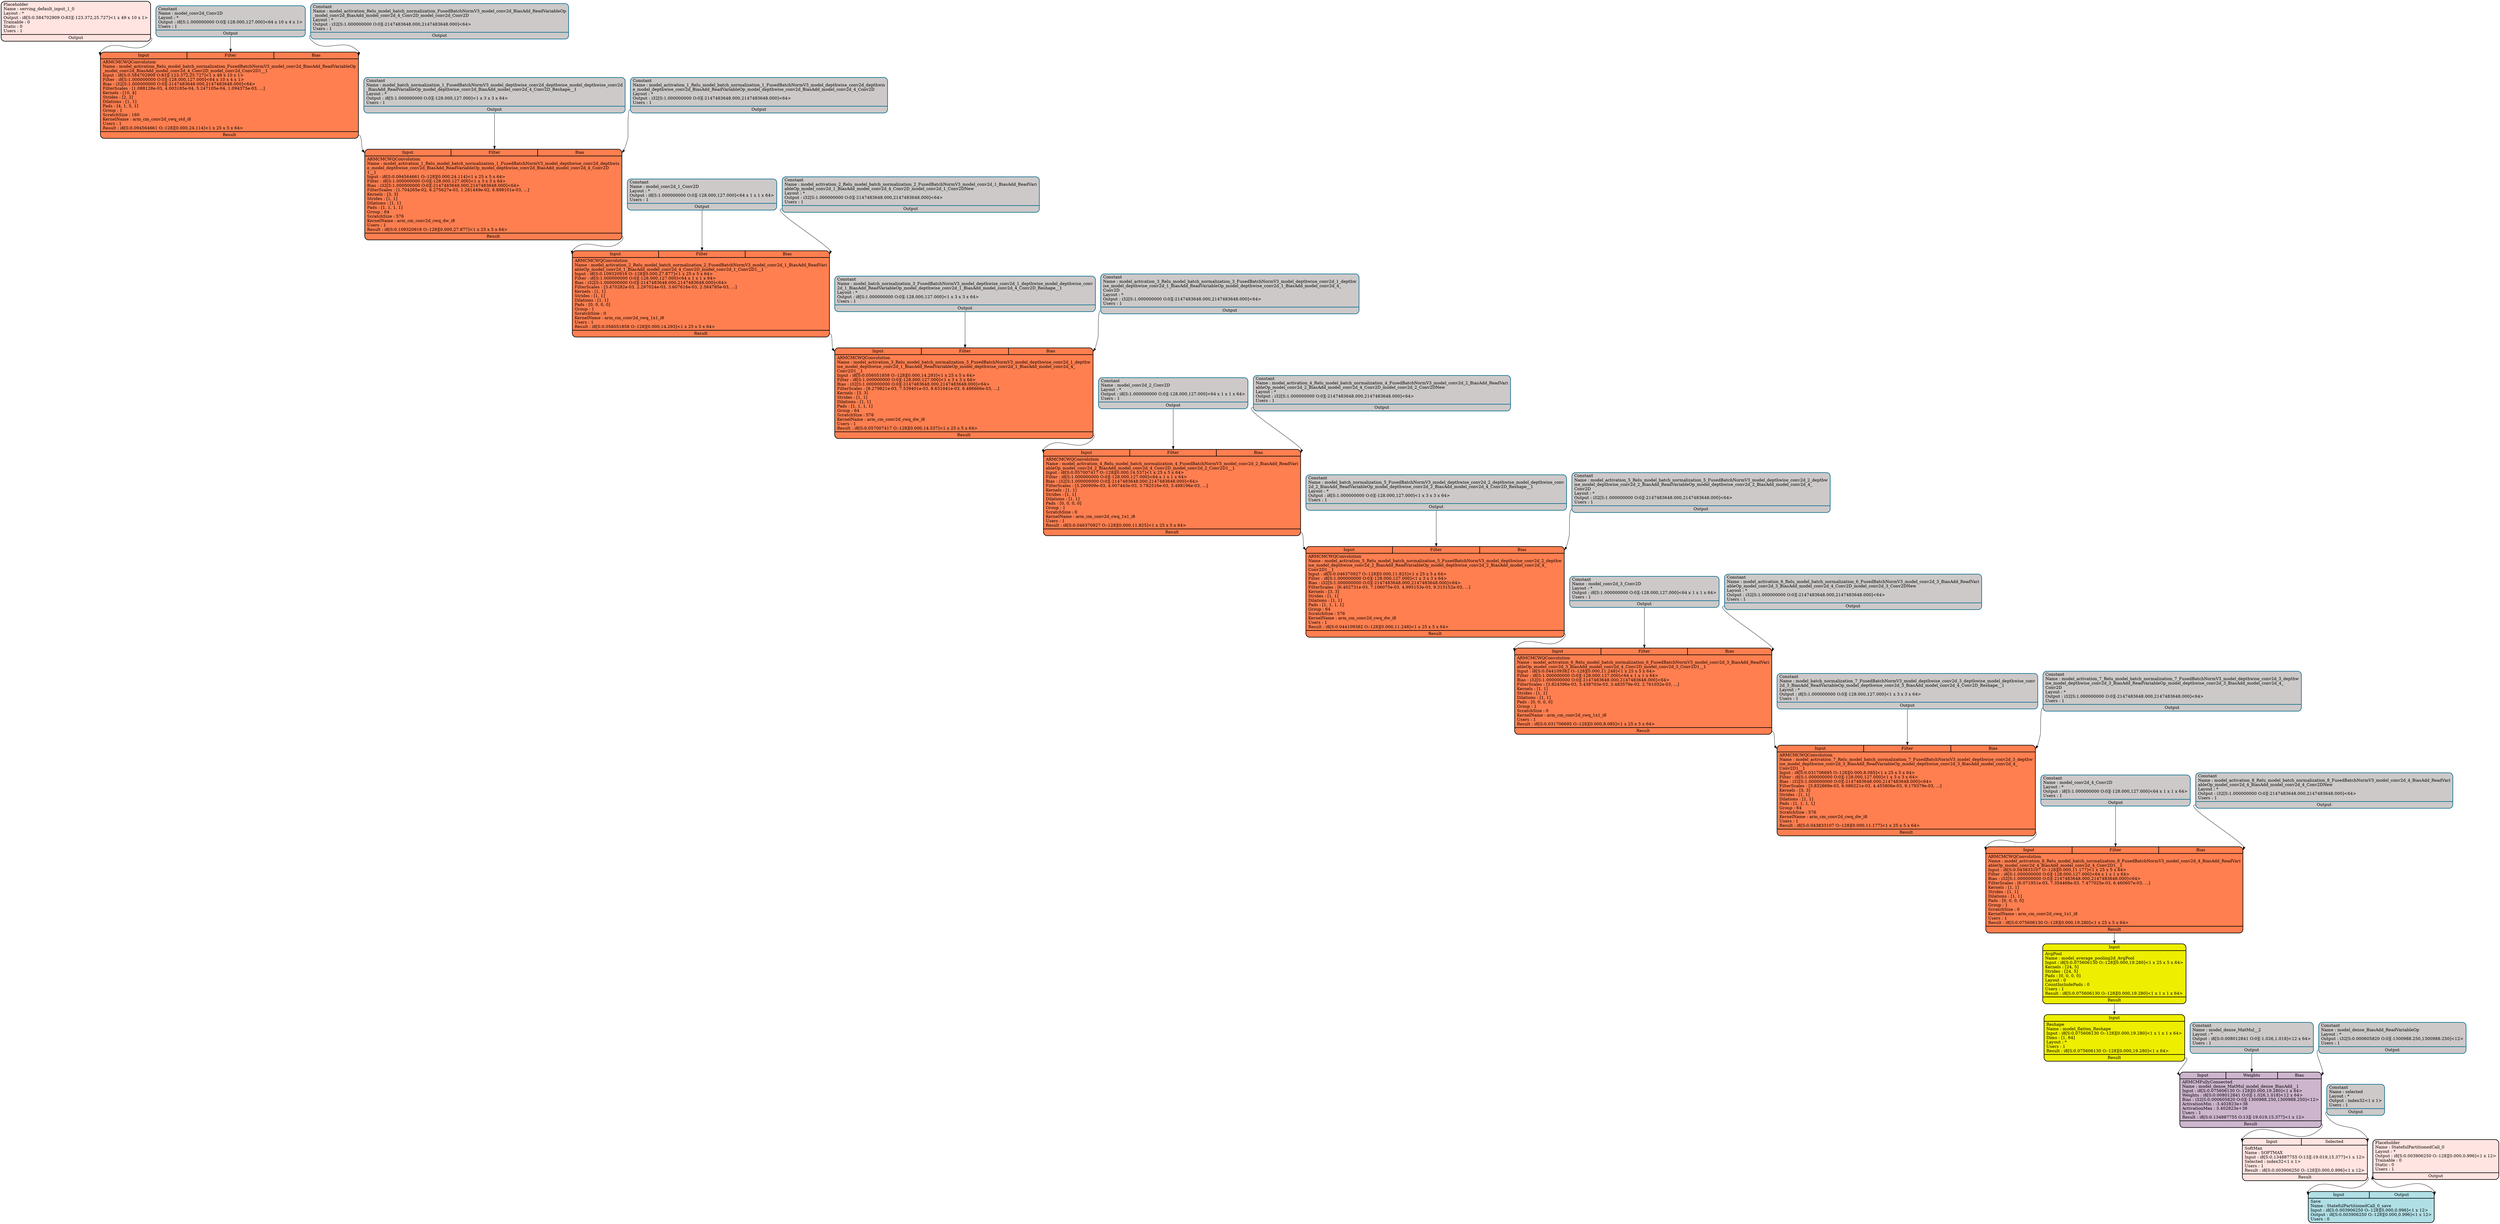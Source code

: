 digraph DAG {
	rankdir=TB;
model_flatten_Reshape[
	label = "{{<Input>Input}|{Reshape\lName : model_flatten_Reshape\lInput : i8[S:0.075606130 O:-128][0.000,19.280]\<1 x 1 x 1 x 64\>\lDims : [1, 64]\lLayout : *\lUsers : 1\lResult : i8[S:0.075606130 O:-128][0.000,19.280]\<1 x 64\>\l}|{<Result>Result}}"
	shape = "record"
	style="filled,rounded"
	fillcolor=Yellow2
penwidth = 2];

model_average_pooling2d_AvgPool[
	label = "{{<Input>Input}|{AvgPool\lName : model_average_pooling2d_AvgPool\lInput : i8[S:0.075606130 O:-128][0.000,19.280]\<1 x 25 x 5 x 64\>\lKernels : [24, 5]\lStrides : [24, 5]\lPads : [0, 0, 0, 0]\lLayout : 0\lCountIncludePads : 0\lUsers : 1\lResult : i8[S:0.075606130 O:-128][0.000,19.280]\<1 x 1 x 1 x 64\>\l}|{<Result>Result}}"
	shape = "record"
	style="filled,rounded"
	fillcolor=Yellow2
penwidth = 2];

model_activation_8_Relu_model_batch_normalization_8_FusedBatchNormV3_model_conv2d_4_BiasAdd_ReadVariableOp_model_conv2d_4_BiasAdd_model_conv2d_4_Conv2D1__1[
	label = "{{<Input>Input|<Filter>Filter|<Bias>Bias}|{ARMCMCWQConvolution\lName : model_activation_8_Relu_model_batch_normalization_8_FusedBatchNormV3_model_conv2d_4_BiasAdd_ReadVari\lableOp_model_conv2d_4_BiasAdd_model_conv2d_4_Conv2D1__1\lInput : i8[S:0.043833107 O:-128][0.000,11.177]\<1 x 25 x 5 x 64\>\lFilter : i8[S:1.000000000 O:0][-128.000,127.000]\<64 x 1 x 1 x 64\>\lBias : i32[S:1.000000000 O:0][-2147483648.000,2147483648.000]\<64\>\lFilterScales : [6.071951e-03, 7.354468e-03, 7.477025e-03, 6.460607e-03, ...]\lKernels : [1, 1]\lStrides : [1, 1]\lDilations : [1, 1]\lPads : [0, 0, 0, 0]\lGroup : 1\lScratchSize : 0\lKernelName : arm_cm_conv2d_cwq_1x1_i8\lUsers : 1\lResult : i8[S:0.075606130 O:-128][0.000,19.280]\<1 x 25 x 5 x 64\>\l}|{<Result>Result}}"
	shape = "record"
	style="filled,rounded"
	fillcolor=Coral
penwidth = 2];

model_activation_7_Relu_model_batch_normalization_7_FusedBatchNormV3_model_depthwise_conv2d_3_depthwise_model_depthwise_conv2d_3_BiasAdd_ReadVariableOp_model_depthwise_conv2d_3_BiasAdd_model_conv2d_4_Conv2D1__1[
	label = "{{<Input>Input|<Filter>Filter|<Bias>Bias}|{ARMCMCWQConvolution\lName : model_activation_7_Relu_model_batch_normalization_7_FusedBatchNormV3_model_depthwise_conv2d_3_depthw\lise_model_depthwise_conv2d_3_BiasAdd_ReadVariableOp_model_depthwise_conv2d_3_BiasAdd_model_conv2d_4_\lConv2D1__1\lInput : i8[S:0.031706695 O:-128][0.000,8.085]\<1 x 25 x 5 x 64\>\lFilter : i8[S:1.000000000 O:0][-128.000,127.000]\<1 x 3 x 3 x 64\>\lBias : i32[S:1.000000000 O:0][-2147483648.000,2147483648.000]\<64\>\lFilterScales : [3.832669e-03, 6.086221e-03, 4.455806e-03, 9.179379e-03, ...]\lKernels : [3, 3]\lStrides : [1, 1]\lDilations : [1, 1]\lPads : [1, 1, 1, 1]\lGroup : 64\lScratchSize : 576\lKernelName : arm_cm_conv2d_cwq_dw_i8\lUsers : 1\lResult : i8[S:0.043833107 O:-128][0.000,11.177]\<1 x 25 x 5 x 64\>\l}|{<Result>Result}}"
	shape = "record"
	style="filled,rounded"
	fillcolor=Coral
penwidth = 2];

model_activation_6_Relu_model_batch_normalization_6_FusedBatchNormV3_model_conv2d_3_BiasAdd_ReadVariableOp_model_conv2d_3_BiasAdd_model_conv2d_4_Conv2D_model_conv2d_3_Conv2D1__1[
	label = "{{<Input>Input|<Filter>Filter|<Bias>Bias}|{ARMCMCWQConvolution\lName : model_activation_6_Relu_model_batch_normalization_6_FusedBatchNormV3_model_conv2d_3_BiasAdd_ReadVari\lableOp_model_conv2d_3_BiasAdd_model_conv2d_4_Conv2D_model_conv2d_3_Conv2D1__1\lInput : i8[S:0.044109382 O:-128][0.000,11.248]\<1 x 25 x 5 x 64\>\lFilter : i8[S:1.000000000 O:0][-128.000,127.000]\<64 x 1 x 1 x 64\>\lBias : i32[S:1.000000000 O:0][-2147483648.000,2147483648.000]\<64\>\lFilterScales : [3.824396e-03, 3.438703e-03, 3.483579e-03, 2.761032e-03, ...]\lKernels : [1, 1]\lStrides : [1, 1]\lDilations : [1, 1]\lPads : [0, 0, 0, 0]\lGroup : 1\lScratchSize : 0\lKernelName : arm_cm_conv2d_cwq_1x1_i8\lUsers : 1\lResult : i8[S:0.031706695 O:-128][0.000,8.085]\<1 x 25 x 5 x 64\>\l}|{<Result>Result}}"
	shape = "record"
	style="filled,rounded"
	fillcolor=Coral
penwidth = 2];

model_activation_5_Relu_model_batch_normalization_5_FusedBatchNormV3_model_depthwise_conv2d_2_depthwise_model_depthwise_conv2d_2_BiasAdd_ReadVariableOp_model_depthwise_conv2d_2_BiasAdd_model_conv2d_4_Conv2D1__1[
	label = "{{<Input>Input|<Filter>Filter|<Bias>Bias}|{ARMCMCWQConvolution\lName : model_activation_5_Relu_model_batch_normalization_5_FusedBatchNormV3_model_depthwise_conv2d_2_depthw\lise_model_depthwise_conv2d_2_BiasAdd_ReadVariableOp_model_depthwise_conv2d_2_BiasAdd_model_conv2d_4_\lConv2D1__1\lInput : i8[S:0.046370927 O:-128][0.000,11.825]\<1 x 25 x 5 x 64\>\lFilter : i8[S:1.000000000 O:0][-128.000,127.000]\<1 x 3 x 3 x 64\>\lBias : i32[S:1.000000000 O:0][-2147483648.000,2147483648.000]\<64\>\lFilterScales : [6.402731e-03, 7.106075e-03, 4.995153e-03, 9.315152e-03, ...]\lKernels : [3, 3]\lStrides : [1, 1]\lDilations : [1, 1]\lPads : [1, 1, 1, 1]\lGroup : 64\lScratchSize : 576\lKernelName : arm_cm_conv2d_cwq_dw_i8\lUsers : 1\lResult : i8[S:0.044109382 O:-128][0.000,11.248]\<1 x 25 x 5 x 64\>\l}|{<Result>Result}}"
	shape = "record"
	style="filled,rounded"
	fillcolor=Coral
penwidth = 2];

model_activation_4_Relu_model_batch_normalization_4_FusedBatchNormV3_model_conv2d_2_BiasAdd_ReadVariableOp_model_conv2d_2_BiasAdd_model_conv2d_4_Conv2D_model_conv2d_2_Conv2D1__1[
	label = "{{<Input>Input|<Filter>Filter|<Bias>Bias}|{ARMCMCWQConvolution\lName : model_activation_4_Relu_model_batch_normalization_4_FusedBatchNormV3_model_conv2d_2_BiasAdd_ReadVari\lableOp_model_conv2d_2_BiasAdd_model_conv2d_4_Conv2D_model_conv2d_2_Conv2D1__1\lInput : i8[S:0.057007417 O:-128][0.000,14.537]\<1 x 25 x 5 x 64\>\lFilter : i8[S:1.000000000 O:0][-128.000,127.000]\<64 x 1 x 1 x 64\>\lBias : i32[S:1.000000000 O:0][-2147483648.000,2147483648.000]\<64\>\lFilterScales : [3.200909e-03, 4.007443e-03, 3.782516e-03, 3.498196e-03, ...]\lKernels : [1, 1]\lStrides : [1, 1]\lDilations : [1, 1]\lPads : [0, 0, 0, 0]\lGroup : 1\lScratchSize : 0\lKernelName : arm_cm_conv2d_cwq_1x1_i8\lUsers : 1\lResult : i8[S:0.046370927 O:-128][0.000,11.825]\<1 x 25 x 5 x 64\>\l}|{<Result>Result}}"
	shape = "record"
	style="filled,rounded"
	fillcolor=Coral
penwidth = 2];

model_activation_3_Relu_model_batch_normalization_3_FusedBatchNormV3_model_depthwise_conv2d_1_depthwise_model_depthwise_conv2d_1_BiasAdd_ReadVariableOp_model_depthwise_conv2d_1_BiasAdd_model_conv2d_4_Conv2D1__1[
	label = "{{<Input>Input|<Filter>Filter|<Bias>Bias}|{ARMCMCWQConvolution\lName : model_activation_3_Relu_model_batch_normalization_3_FusedBatchNormV3_model_depthwise_conv2d_1_depthw\lise_model_depthwise_conv2d_1_BiasAdd_ReadVariableOp_model_depthwise_conv2d_1_BiasAdd_model_conv2d_4_\lConv2D1__1\lInput : i8[S:0.056051858 O:-128][0.000,14.293]\<1 x 25 x 5 x 64\>\lFilter : i8[S:1.000000000 O:0][-128.000,127.000]\<1 x 3 x 3 x 64\>\lBias : i32[S:1.000000000 O:0][-2147483648.000,2147483648.000]\<64\>\lFilterScales : [8.279821e-03, 7.539401e-03, 8.631041e-03, 6.486666e-03, ...]\lKernels : [3, 3]\lStrides : [1, 1]\lDilations : [1, 1]\lPads : [1, 1, 1, 1]\lGroup : 64\lScratchSize : 576\lKernelName : arm_cm_conv2d_cwq_dw_i8\lUsers : 1\lResult : i8[S:0.057007417 O:-128][0.000,14.537]\<1 x 25 x 5 x 64\>\l}|{<Result>Result}}"
	shape = "record"
	style="filled,rounded"
	fillcolor=Coral
penwidth = 2];

model_activation_2_Relu_model_batch_normalization_2_FusedBatchNormV3_model_conv2d_1_BiasAdd_ReadVariableOp_model_conv2d_1_BiasAdd_model_conv2d_4_Conv2D_model_conv2d_1_Conv2D1__1[
	label = "{{<Input>Input|<Filter>Filter|<Bias>Bias}|{ARMCMCWQConvolution\lName : model_activation_2_Relu_model_batch_normalization_2_FusedBatchNormV3_model_conv2d_1_BiasAdd_ReadVari\lableOp_model_conv2d_1_BiasAdd_model_conv2d_4_Conv2D_model_conv2d_1_Conv2D1__1\lInput : i8[S:0.109320916 O:-128][0.000,27.877]\<1 x 25 x 5 x 64\>\lFilter : i8[S:1.000000000 O:0][-128.000,127.000]\<64 x 1 x 1 x 64\>\lBias : i32[S:1.000000000 O:0][-2147483648.000,2147483648.000]\<64\>\lFilterScales : [3.470282e-03, 2.297024e-03, 3.607616e-03, 2.564785e-03, ...]\lKernels : [1, 1]\lStrides : [1, 1]\lDilations : [1, 1]\lPads : [0, 0, 0, 0]\lGroup : 1\lScratchSize : 0\lKernelName : arm_cm_conv2d_cwq_1x1_i8\lUsers : 1\lResult : i8[S:0.056051858 O:-128][0.000,14.293]\<1 x 25 x 5 x 64\>\l}|{<Result>Result}}"
	shape = "record"
	style="filled,rounded"
	fillcolor=Coral
penwidth = 2];

model_activation_1_Relu_model_batch_normalization_1_FusedBatchNormV3_model_depthwise_conv2d_depthwise_model_depthwise_conv2d_BiasAdd_ReadVariableOp_model_depthwise_conv2d_BiasAdd_model_conv2d_4_Conv2D1__1[
	label = "{{<Input>Input|<Filter>Filter|<Bias>Bias}|{ARMCMCWQConvolution\lName : model_activation_1_Relu_model_batch_normalization_1_FusedBatchNormV3_model_depthwise_conv2d_depthwis\le_model_depthwise_conv2d_BiasAdd_ReadVariableOp_model_depthwise_conv2d_BiasAdd_model_conv2d_4_Conv2D\l1__1\lInput : i8[S:0.094564661 O:-128][0.000,24.114]\<1 x 25 x 5 x 64\>\lFilter : i8[S:1.000000000 O:0][-128.000,127.000]\<1 x 3 x 3 x 64\>\lBias : i32[S:1.000000000 O:0][-2147483648.000,2147483648.000]\<64\>\lFilterScales : [1.704265e-02, 6.275627e-03, 1.281449e-02, 6.898101e-03, ...]\lKernels : [3, 3]\lStrides : [1, 1]\lDilations : [1, 1]\lPads : [1, 1, 1, 1]\lGroup : 64\lScratchSize : 576\lKernelName : arm_cm_conv2d_cwq_dw_i8\lUsers : 1\lResult : i8[S:0.109320916 O:-128][0.000,27.877]\<1 x 25 x 5 x 64\>\l}|{<Result>Result}}"
	shape = "record"
	style="filled,rounded"
	fillcolor=Coral
penwidth = 2];

model_activation_Relu_model_batch_normalization_FusedBatchNormV3_model_conv2d_BiasAdd_ReadVariableOp_model_conv2d_BiasAdd_model_conv2d_4_Conv2D_model_conv2d_Conv2D1__1[
	label = "{{<Input>Input|<Filter>Filter|<Bias>Bias}|{ARMCMCWQConvolution\lName : model_activation_Relu_model_batch_normalization_FusedBatchNormV3_model_conv2d_BiasAdd_ReadVariableOp\l_model_conv2d_BiasAdd_model_conv2d_4_Conv2D_model_conv2d_Conv2D1__1\lInput : i8[S:0.584702909 O:83][-123.372,25.727]\<1 x 49 x 10 x 1\>\lFilter : i8[S:1.000000000 O:0][-128.000,127.000]\<64 x 10 x 4 x 1\>\lBias : i32[S:1.000000000 O:0][-2147483648.000,2147483648.000]\<64\>\lFilterScales : [1.088128e-03, 4.003185e-04, 5.247105e-04, 1.094375e-03, ...]\lKernels : [10, 4]\lStrides : [2, 2]\lDilations : [1, 1]\lPads : [4, 1, 5, 1]\lGroup : 1\lScratchSize : 160\lKernelName : arm_cm_conv2d_cwq_std_i8\lUsers : 1\lResult : i8[S:0.094564661 O:-128][0.000,24.114]\<1 x 25 x 5 x 64\>\l}|{<Result>Result}}"
	shape = "record"
	style="filled,rounded"
	fillcolor=Coral
penwidth = 2];

serving_default_input_1_0[
	label = "{{Placeholder\lName : serving_default_input_1_0\lLayout : *\lOutput : i8[S:0.584702909 O:83][-123.372,25.727]\<1 x 49 x 10 x 1\>\lTrainable : 0\lStatic : 0\lUsers : 1\l}|{<Output>Output}}"
	shape = "record"
	style="filled,rounded"
	fillcolor=MistyRose1
penwidth = 2];

model_conv2d_Conv2D[
	label = "{{Constant\lName : model_conv2d_Conv2D\lLayout : *\lOutput : i8[S:1.000000000 O:0][-128.000,127.000]\<64 x 10 x 4 x 1\>\lUsers : 1\l}|{<Output>Output}}"
	shape = "record"
	style="filled,rounded"
	fillcolor=Snow3 color=DeepSkyBlue4
penwidth = 2];

model_activation_Relu_model_batch_normalization_FusedBatchNormV3_model_conv2d_BiasAdd_ReadVariableOp_model_conv2d_BiasAdd_model_conv2d_4_Conv2D_model_conv2d_Conv2D[
	label = "{{Constant\lName : model_activation_Relu_model_batch_normalization_FusedBatchNormV3_model_conv2d_BiasAdd_ReadVariableOp\l_model_conv2d_BiasAdd_model_conv2d_4_Conv2D_model_conv2d_Conv2D\lLayout : *\lOutput : i32[S:1.000000000 O:0][-2147483648.000,2147483648.000]\<64\>\lUsers : 1\l}|{<Output>Output}}"
	shape = "record"
	style="filled,rounded"
	fillcolor=Snow3 color=DeepSkyBlue4
penwidth = 2];

model_batch_normalization_1_FusedBatchNormV3_model_depthwise_conv2d_depthwise_model_depthwise_conv2d_BiasAdd_ReadVariableOp_model_depthwise_conv2d_BiasAdd_model_conv2d_4_Conv2D_Reshape__1[
	label = "{{Constant\lName : model_batch_normalization_1_FusedBatchNormV3_model_depthwise_conv2d_depthwise_model_depthwise_conv2d\l_BiasAdd_ReadVariableOp_model_depthwise_conv2d_BiasAdd_model_conv2d_4_Conv2D_Reshape__1\lLayout : *\lOutput : i8[S:1.000000000 O:0][-128.000,127.000]\<1 x 3 x 3 x 64\>\lUsers : 1\l}|{<Output>Output}}"
	shape = "record"
	style="filled,rounded"
	fillcolor=Snow3 color=DeepSkyBlue4
penwidth = 2];

model_activation_1_Relu_model_batch_normalization_1_FusedBatchNormV3_model_depthwise_conv2d_depthwise_model_depthwise_conv2d_BiasAdd_ReadVariableOp_model_depthwise_conv2d_BiasAdd_model_conv2d_4_Conv2D[
	label = "{{Constant\lName : model_activation_1_Relu_model_batch_normalization_1_FusedBatchNormV3_model_depthwise_conv2d_depthwis\le_model_depthwise_conv2d_BiasAdd_ReadVariableOp_model_depthwise_conv2d_BiasAdd_model_conv2d_4_Conv2D\lLayout : *\lOutput : i32[S:1.000000000 O:0][-2147483648.000,2147483648.000]\<64\>\lUsers : 1\l}|{<Output>Output}}"
	shape = "record"
	style="filled,rounded"
	fillcolor=Snow3 color=DeepSkyBlue4
penwidth = 2];

model_conv2d_1_Conv2D[
	label = "{{Constant\lName : model_conv2d_1_Conv2D\lLayout : *\lOutput : i8[S:1.000000000 O:0][-128.000,127.000]\<64 x 1 x 1 x 64\>\lUsers : 1\l}|{<Output>Output}}"
	shape = "record"
	style="filled,rounded"
	fillcolor=Snow3 color=DeepSkyBlue4
penwidth = 2];

model_activation_2_Relu_model_batch_normalization_2_FusedBatchNormV3_model_conv2d_1_BiasAdd_ReadVariableOp_model_conv2d_1_BiasAdd_model_conv2d_4_Conv2D_model_conv2d_1_Conv2DNew[
	label = "{{Constant\lName : model_activation_2_Relu_model_batch_normalization_2_FusedBatchNormV3_model_conv2d_1_BiasAdd_ReadVari\lableOp_model_conv2d_1_BiasAdd_model_conv2d_4_Conv2D_model_conv2d_1_Conv2DNew\lLayout : *\lOutput : i32[S:1.000000000 O:0][-2147483648.000,2147483648.000]\<64\>\lUsers : 1\l}|{<Output>Output}}"
	shape = "record"
	style="filled,rounded"
	fillcolor=Snow3 color=DeepSkyBlue4
penwidth = 2];

model_batch_normalization_3_FusedBatchNormV3_model_depthwise_conv2d_1_depthwise_model_depthwise_conv2d_1_BiasAdd_ReadVariableOp_model_depthwise_conv2d_1_BiasAdd_model_conv2d_4_Conv2D_Reshape__1[
	label = "{{Constant\lName : model_batch_normalization_3_FusedBatchNormV3_model_depthwise_conv2d_1_depthwise_model_depthwise_conv\l2d_1_BiasAdd_ReadVariableOp_model_depthwise_conv2d_1_BiasAdd_model_conv2d_4_Conv2D_Reshape__1\lLayout : *\lOutput : i8[S:1.000000000 O:0][-128.000,127.000]\<1 x 3 x 3 x 64\>\lUsers : 1\l}|{<Output>Output}}"
	shape = "record"
	style="filled,rounded"
	fillcolor=Snow3 color=DeepSkyBlue4
penwidth = 2];

model_activation_3_Relu_model_batch_normalization_3_FusedBatchNormV3_model_depthwise_conv2d_1_depthwise_model_depthwise_conv2d_1_BiasAdd_ReadVariableOp_model_depthwise_conv2d_1_BiasAdd_model_conv2d_4_Conv2D[
	label = "{{Constant\lName : model_activation_3_Relu_model_batch_normalization_3_FusedBatchNormV3_model_depthwise_conv2d_1_depthw\lise_model_depthwise_conv2d_1_BiasAdd_ReadVariableOp_model_depthwise_conv2d_1_BiasAdd_model_conv2d_4_\lConv2D\lLayout : *\lOutput : i32[S:1.000000000 O:0][-2147483648.000,2147483648.000]\<64\>\lUsers : 1\l}|{<Output>Output}}"
	shape = "record"
	style="filled,rounded"
	fillcolor=Snow3 color=DeepSkyBlue4
penwidth = 2];

model_conv2d_2_Conv2D[
	label = "{{Constant\lName : model_conv2d_2_Conv2D\lLayout : *\lOutput : i8[S:1.000000000 O:0][-128.000,127.000]\<64 x 1 x 1 x 64\>\lUsers : 1\l}|{<Output>Output}}"
	shape = "record"
	style="filled,rounded"
	fillcolor=Snow3 color=DeepSkyBlue4
penwidth = 2];

model_activation_4_Relu_model_batch_normalization_4_FusedBatchNormV3_model_conv2d_2_BiasAdd_ReadVariableOp_model_conv2d_2_BiasAdd_model_conv2d_4_Conv2D_model_conv2d_2_Conv2DNew[
	label = "{{Constant\lName : model_activation_4_Relu_model_batch_normalization_4_FusedBatchNormV3_model_conv2d_2_BiasAdd_ReadVari\lableOp_model_conv2d_2_BiasAdd_model_conv2d_4_Conv2D_model_conv2d_2_Conv2DNew\lLayout : *\lOutput : i32[S:1.000000000 O:0][-2147483648.000,2147483648.000]\<64\>\lUsers : 1\l}|{<Output>Output}}"
	shape = "record"
	style="filled,rounded"
	fillcolor=Snow3 color=DeepSkyBlue4
penwidth = 2];

model_batch_normalization_5_FusedBatchNormV3_model_depthwise_conv2d_2_depthwise_model_depthwise_conv2d_2_BiasAdd_ReadVariableOp_model_depthwise_conv2d_2_BiasAdd_model_conv2d_4_Conv2D_Reshape__1[
	label = "{{Constant\lName : model_batch_normalization_5_FusedBatchNormV3_model_depthwise_conv2d_2_depthwise_model_depthwise_conv\l2d_2_BiasAdd_ReadVariableOp_model_depthwise_conv2d_2_BiasAdd_model_conv2d_4_Conv2D_Reshape__1\lLayout : *\lOutput : i8[S:1.000000000 O:0][-128.000,127.000]\<1 x 3 x 3 x 64\>\lUsers : 1\l}|{<Output>Output}}"
	shape = "record"
	style="filled,rounded"
	fillcolor=Snow3 color=DeepSkyBlue4
penwidth = 2];

model_activation_5_Relu_model_batch_normalization_5_FusedBatchNormV3_model_depthwise_conv2d_2_depthwise_model_depthwise_conv2d_2_BiasAdd_ReadVariableOp_model_depthwise_conv2d_2_BiasAdd_model_conv2d_4_Conv2D[
	label = "{{Constant\lName : model_activation_5_Relu_model_batch_normalization_5_FusedBatchNormV3_model_depthwise_conv2d_2_depthw\lise_model_depthwise_conv2d_2_BiasAdd_ReadVariableOp_model_depthwise_conv2d_2_BiasAdd_model_conv2d_4_\lConv2D\lLayout : *\lOutput : i32[S:1.000000000 O:0][-2147483648.000,2147483648.000]\<64\>\lUsers : 1\l}|{<Output>Output}}"
	shape = "record"
	style="filled,rounded"
	fillcolor=Snow3 color=DeepSkyBlue4
penwidth = 2];

model_conv2d_3_Conv2D[
	label = "{{Constant\lName : model_conv2d_3_Conv2D\lLayout : *\lOutput : i8[S:1.000000000 O:0][-128.000,127.000]\<64 x 1 x 1 x 64\>\lUsers : 1\l}|{<Output>Output}}"
	shape = "record"
	style="filled,rounded"
	fillcolor=Snow3 color=DeepSkyBlue4
penwidth = 2];

model_activation_6_Relu_model_batch_normalization_6_FusedBatchNormV3_model_conv2d_3_BiasAdd_ReadVariableOp_model_conv2d_3_BiasAdd_model_conv2d_4_Conv2D_model_conv2d_3_Conv2DNew[
	label = "{{Constant\lName : model_activation_6_Relu_model_batch_normalization_6_FusedBatchNormV3_model_conv2d_3_BiasAdd_ReadVari\lableOp_model_conv2d_3_BiasAdd_model_conv2d_4_Conv2D_model_conv2d_3_Conv2DNew\lLayout : *\lOutput : i32[S:1.000000000 O:0][-2147483648.000,2147483648.000]\<64\>\lUsers : 1\l}|{<Output>Output}}"
	shape = "record"
	style="filled,rounded"
	fillcolor=Snow3 color=DeepSkyBlue4
penwidth = 2];

model_batch_normalization_7_FusedBatchNormV3_model_depthwise_conv2d_3_depthwise_model_depthwise_conv2d_3_BiasAdd_ReadVariableOp_model_depthwise_conv2d_3_BiasAdd_model_conv2d_4_Conv2D_Reshape__1[
	label = "{{Constant\lName : model_batch_normalization_7_FusedBatchNormV3_model_depthwise_conv2d_3_depthwise_model_depthwise_conv\l2d_3_BiasAdd_ReadVariableOp_model_depthwise_conv2d_3_BiasAdd_model_conv2d_4_Conv2D_Reshape__1\lLayout : *\lOutput : i8[S:1.000000000 O:0][-128.000,127.000]\<1 x 3 x 3 x 64\>\lUsers : 1\l}|{<Output>Output}}"
	shape = "record"
	style="filled,rounded"
	fillcolor=Snow3 color=DeepSkyBlue4
penwidth = 2];

model_activation_7_Relu_model_batch_normalization_7_FusedBatchNormV3_model_depthwise_conv2d_3_depthwise_model_depthwise_conv2d_3_BiasAdd_ReadVariableOp_model_depthwise_conv2d_3_BiasAdd_model_conv2d_4_Conv2D[
	label = "{{Constant\lName : model_activation_7_Relu_model_batch_normalization_7_FusedBatchNormV3_model_depthwise_conv2d_3_depthw\lise_model_depthwise_conv2d_3_BiasAdd_ReadVariableOp_model_depthwise_conv2d_3_BiasAdd_model_conv2d_4_\lConv2D\lLayout : *\lOutput : i32[S:1.000000000 O:0][-2147483648.000,2147483648.000]\<64\>\lUsers : 1\l}|{<Output>Output}}"
	shape = "record"
	style="filled,rounded"
	fillcolor=Snow3 color=DeepSkyBlue4
penwidth = 2];

model_conv2d_4_Conv2D[
	label = "{{Constant\lName : model_conv2d_4_Conv2D\lLayout : *\lOutput : i8[S:1.000000000 O:0][-128.000,127.000]\<64 x 1 x 1 x 64\>\lUsers : 1\l}|{<Output>Output}}"
	shape = "record"
	style="filled,rounded"
	fillcolor=Snow3 color=DeepSkyBlue4
penwidth = 2];

model_activation_8_Relu_model_batch_normalization_8_FusedBatchNormV3_model_conv2d_4_BiasAdd_ReadVariableOp_model_conv2d_4_BiasAdd_model_conv2d_4_Conv2DNew[
	label = "{{Constant\lName : model_activation_8_Relu_model_batch_normalization_8_FusedBatchNormV3_model_conv2d_4_BiasAdd_ReadVari\lableOp_model_conv2d_4_BiasAdd_model_conv2d_4_Conv2DNew\lLayout : *\lOutput : i32[S:1.000000000 O:0][-2147483648.000,2147483648.000]\<64\>\lUsers : 1\l}|{<Output>Output}}"
	shape = "record"
	style="filled,rounded"
	fillcolor=Snow3 color=DeepSkyBlue4
penwidth = 2];

model_dense_MatMul_model_dense_BiasAdd__1[
	label = "{{<Input>Input|<Weights>Weights|<Bias>Bias}|{ARMCMFullyConnected\lName : model_dense_MatMul_model_dense_BiasAdd__1\lInput : i8[S:0.075606130 O:-128][0.000,19.280]\<1 x 64\>\lWeights : i8[S:0.008012841 O:0][-1.026,1.018]\<12 x 64\>\lBias : i32[S:0.000605820 O:0][-1300988.250,1300988.250]\<12\>\lActivationMin : -3.402823e+38\lActivationMax : 3.402823e+38\lUsers : 1\lResult : i8[S:0.134887755 O:13][-19.019,15.377]\<1 x 12\>\l}|{<Result>Result}}"
	shape = "record"
	style="filled,rounded"
	fillcolor=Thistle3
penwidth = 2];

model_dense_MatMul__2[
	label = "{{Constant\lName : model_dense_MatMul__2\lLayout : *\lOutput : i8[S:0.008012841 O:0][-1.026,1.018]\<12 x 64\>\lUsers : 1\l}|{<Output>Output}}"
	shape = "record"
	style="filled,rounded"
	fillcolor=Snow3 color=DeepSkyBlue4
penwidth = 2];

model_dense_BiasAdd_ReadVariableOp[
	label = "{{Constant\lName : model_dense_BiasAdd_ReadVariableOp\lLayout : *\lOutput : i32[S:0.000605820 O:0][-1300988.250,1300988.250]\<12\>\lUsers : 1\l}|{<Output>Output}}"
	shape = "record"
	style="filled,rounded"
	fillcolor=Snow3 color=DeepSkyBlue4
penwidth = 2];

StatefulPartitionedCall_0_save[
	label = "{{<Input>Input|<Output>Output}|{Save\lName : StatefulPartitionedCall_0_save\lInput : i8[S:0.003906250 O:-128][0.000,0.996]\<1 x 12\>\lOutput : i8[S:0.003906250 O:-128][0.000,0.996]\<1 x 12\>\lUsers : 0\l}}"
	shape = "record"
	style="filled,rounded"
	fillcolor=PowderBlue
penwidth = 2];

SOFTMAX[
	label = "{{<Input>Input|<Selected>Selected}|{SoftMax\lName : SOFTMAX\lInput : i8[S:0.134887755 O:13][-19.019,15.377]\<1 x 12\>\lSelected : index32\<1 x 1\>\lUsers : 1\lResult : i8[S:0.003906250 O:-128][0.000,0.996]\<1 x 12\>\l}|{<Result>Result}}"
	shape = "record"
	style="filled,rounded"
	fillcolor=MistyRose1
penwidth = 2];

selected[
	label = "{{Constant\lName : selected\lLayout : *\lOutput : index32\<1 x 1\>\lUsers : 1\l}|{<Output>Output}}"
	shape = "record"
	style="filled,rounded"
	fillcolor=Snow3 color=DeepSkyBlue4
penwidth = 2];

StatefulPartitionedCall_0[
	label = "{{Placeholder\lName : StatefulPartitionedCall_0\lLayout : *\lOutput : i8[S:0.003906250 O:-128][0.000,0.996]\<1 x 12\>\lTrainable : 0\lStatic : 0\lUsers : 1\l}|{<Output>Output}}"
	shape = "record"
	style="filled,rounded"
	fillcolor=MistyRose1
penwidth = 2];

model_dense_MatMul_model_dense_BiasAdd__1:Result -> SOFTMAX:Input;
SOFTMAX:Result -> StatefulPartitionedCall_0_save:Input;
model_flatten_Reshape:Result -> model_dense_MatMul_model_dense_BiasAdd__1:Input;
model_conv2d_Conv2D:Output -> model_activation_Relu_model_batch_normalization_FusedBatchNormV3_model_conv2d_BiasAdd_ReadVariableOp_model_conv2d_BiasAdd_model_conv2d_4_Conv2D_model_conv2d_Conv2D1__1:Filter;
StatefulPartitionedCall_0:Output -> StatefulPartitionedCall_0_save:Output [dir="both"];
model_dense_BiasAdd_ReadVariableOp:Output -> model_dense_MatMul_model_dense_BiasAdd__1:Bias;
model_activation_1_Relu_model_batch_normalization_1_FusedBatchNormV3_model_depthwise_conv2d_depthwise_model_depthwise_conv2d_BiasAdd_ReadVariableOp_model_depthwise_conv2d_BiasAdd_model_conv2d_4_Conv2D1__1:Result -> model_activation_2_Relu_model_batch_normalization_2_FusedBatchNormV3_model_conv2d_1_BiasAdd_ReadVariableOp_model_conv2d_1_BiasAdd_model_conv2d_4_Conv2D_model_conv2d_1_Conv2D1__1:Input;
model_activation_Relu_model_batch_normalization_FusedBatchNormV3_model_conv2d_BiasAdd_ReadVariableOp_model_conv2d_BiasAdd_model_conv2d_4_Conv2D_model_conv2d_Conv2D:Output -> model_activation_Relu_model_batch_normalization_FusedBatchNormV3_model_conv2d_BiasAdd_ReadVariableOp_model_conv2d_BiasAdd_model_conv2d_4_Conv2D_model_conv2d_Conv2D1__1:Bias;
model_activation_3_Relu_model_batch_normalization_3_FusedBatchNormV3_model_depthwise_conv2d_1_depthwise_model_depthwise_conv2d_1_BiasAdd_ReadVariableOp_model_depthwise_conv2d_1_BiasAdd_model_conv2d_4_Conv2D1__1:Result -> model_activation_4_Relu_model_batch_normalization_4_FusedBatchNormV3_model_conv2d_2_BiasAdd_ReadVariableOp_model_conv2d_2_BiasAdd_model_conv2d_4_Conv2D_model_conv2d_2_Conv2D1__1:Input;
selected:Output -> SOFTMAX:Selected;
model_activation_5_Relu_model_batch_normalization_5_FusedBatchNormV3_model_depthwise_conv2d_2_depthwise_model_depthwise_conv2d_2_BiasAdd_ReadVariableOp_model_depthwise_conv2d_2_BiasAdd_model_conv2d_4_Conv2D1__1:Result -> model_activation_6_Relu_model_batch_normalization_6_FusedBatchNormV3_model_conv2d_3_BiasAdd_ReadVariableOp_model_conv2d_3_BiasAdd_model_conv2d_4_Conv2D_model_conv2d_3_Conv2D1__1:Input;
model_activation_5_Relu_model_batch_normalization_5_FusedBatchNormV3_model_depthwise_conv2d_2_depthwise_model_depthwise_conv2d_2_BiasAdd_ReadVariableOp_model_depthwise_conv2d_2_BiasAdd_model_conv2d_4_Conv2D:Output -> model_activation_5_Relu_model_batch_normalization_5_FusedBatchNormV3_model_depthwise_conv2d_2_depthwise_model_depthwise_conv2d_2_BiasAdd_ReadVariableOp_model_depthwise_conv2d_2_BiasAdd_model_conv2d_4_Conv2D1__1:Bias;
model_activation_8_Relu_model_batch_normalization_8_FusedBatchNormV3_model_conv2d_4_BiasAdd_ReadVariableOp_model_conv2d_4_BiasAdd_model_conv2d_4_Conv2DNew:Output -> model_activation_8_Relu_model_batch_normalization_8_FusedBatchNormV3_model_conv2d_4_BiasAdd_ReadVariableOp_model_conv2d_4_BiasAdd_model_conv2d_4_Conv2D1__1:Bias;
model_activation_6_Relu_model_batch_normalization_6_FusedBatchNormV3_model_conv2d_3_BiasAdd_ReadVariableOp_model_conv2d_3_BiasAdd_model_conv2d_4_Conv2D_model_conv2d_3_Conv2D1__1:Result -> model_activation_7_Relu_model_batch_normalization_7_FusedBatchNormV3_model_depthwise_conv2d_3_depthwise_model_depthwise_conv2d_3_BiasAdd_ReadVariableOp_model_depthwise_conv2d_3_BiasAdd_model_conv2d_4_Conv2D1__1:Input;
model_batch_normalization_1_FusedBatchNormV3_model_depthwise_conv2d_depthwise_model_depthwise_conv2d_BiasAdd_ReadVariableOp_model_depthwise_conv2d_BiasAdd_model_conv2d_4_Conv2D_Reshape__1:Output -> model_activation_1_Relu_model_batch_normalization_1_FusedBatchNormV3_model_depthwise_conv2d_depthwise_model_depthwise_conv2d_BiasAdd_ReadVariableOp_model_depthwise_conv2d_BiasAdd_model_conv2d_4_Conv2D1__1:Filter;
model_activation_6_Relu_model_batch_normalization_6_FusedBatchNormV3_model_conv2d_3_BiasAdd_ReadVariableOp_model_conv2d_3_BiasAdd_model_conv2d_4_Conv2D_model_conv2d_3_Conv2DNew:Output -> model_activation_6_Relu_model_batch_normalization_6_FusedBatchNormV3_model_conv2d_3_BiasAdd_ReadVariableOp_model_conv2d_3_BiasAdd_model_conv2d_4_Conv2D_model_conv2d_3_Conv2D1__1:Bias;
serving_default_input_1_0:Output -> model_activation_Relu_model_batch_normalization_FusedBatchNormV3_model_conv2d_BiasAdd_ReadVariableOp_model_conv2d_BiasAdd_model_conv2d_4_Conv2D_model_conv2d_Conv2D1__1:Input;
model_activation_7_Relu_model_batch_normalization_7_FusedBatchNormV3_model_depthwise_conv2d_3_depthwise_model_depthwise_conv2d_3_BiasAdd_ReadVariableOp_model_depthwise_conv2d_3_BiasAdd_model_conv2d_4_Conv2D1__1:Result -> model_activation_8_Relu_model_batch_normalization_8_FusedBatchNormV3_model_conv2d_4_BiasAdd_ReadVariableOp_model_conv2d_4_BiasAdd_model_conv2d_4_Conv2D1__1:Input;
model_activation_2_Relu_model_batch_normalization_2_FusedBatchNormV3_model_conv2d_1_BiasAdd_ReadVariableOp_model_conv2d_1_BiasAdd_model_conv2d_4_Conv2D_model_conv2d_1_Conv2D1__1:Result -> model_activation_3_Relu_model_batch_normalization_3_FusedBatchNormV3_model_depthwise_conv2d_1_depthwise_model_depthwise_conv2d_1_BiasAdd_ReadVariableOp_model_depthwise_conv2d_1_BiasAdd_model_conv2d_4_Conv2D1__1:Input;
model_activation_4_Relu_model_batch_normalization_4_FusedBatchNormV3_model_conv2d_2_BiasAdd_ReadVariableOp_model_conv2d_2_BiasAdd_model_conv2d_4_Conv2D_model_conv2d_2_Conv2D1__1:Result -> model_activation_5_Relu_model_batch_normalization_5_FusedBatchNormV3_model_depthwise_conv2d_2_depthwise_model_depthwise_conv2d_2_BiasAdd_ReadVariableOp_model_depthwise_conv2d_2_BiasAdd_model_conv2d_4_Conv2D1__1:Input;
model_activation_8_Relu_model_batch_normalization_8_FusedBatchNormV3_model_conv2d_4_BiasAdd_ReadVariableOp_model_conv2d_4_BiasAdd_model_conv2d_4_Conv2D1__1:Result -> model_average_pooling2d_AvgPool:Input;
model_activation_1_Relu_model_batch_normalization_1_FusedBatchNormV3_model_depthwise_conv2d_depthwise_model_depthwise_conv2d_BiasAdd_ReadVariableOp_model_depthwise_conv2d_BiasAdd_model_conv2d_4_Conv2D:Output -> model_activation_1_Relu_model_batch_normalization_1_FusedBatchNormV3_model_depthwise_conv2d_depthwise_model_depthwise_conv2d_BiasAdd_ReadVariableOp_model_depthwise_conv2d_BiasAdd_model_conv2d_4_Conv2D1__1:Bias;
model_batch_normalization_7_FusedBatchNormV3_model_depthwise_conv2d_3_depthwise_model_depthwise_conv2d_3_BiasAdd_ReadVariableOp_model_depthwise_conv2d_3_BiasAdd_model_conv2d_4_Conv2D_Reshape__1:Output -> model_activation_7_Relu_model_batch_normalization_7_FusedBatchNormV3_model_depthwise_conv2d_3_depthwise_model_depthwise_conv2d_3_BiasAdd_ReadVariableOp_model_depthwise_conv2d_3_BiasAdd_model_conv2d_4_Conv2D1__1:Filter;
model_dense_MatMul__2:Output -> model_dense_MatMul_model_dense_BiasAdd__1:Weights;
model_activation_Relu_model_batch_normalization_FusedBatchNormV3_model_conv2d_BiasAdd_ReadVariableOp_model_conv2d_BiasAdd_model_conv2d_4_Conv2D_model_conv2d_Conv2D1__1:Result -> model_activation_1_Relu_model_batch_normalization_1_FusedBatchNormV3_model_depthwise_conv2d_depthwise_model_depthwise_conv2d_BiasAdd_ReadVariableOp_model_depthwise_conv2d_BiasAdd_model_conv2d_4_Conv2D1__1:Input;
model_average_pooling2d_AvgPool:Result -> model_flatten_Reshape:Input;
model_conv2d_1_Conv2D:Output -> model_activation_2_Relu_model_batch_normalization_2_FusedBatchNormV3_model_conv2d_1_BiasAdd_ReadVariableOp_model_conv2d_1_BiasAdd_model_conv2d_4_Conv2D_model_conv2d_1_Conv2D1__1:Filter;
model_activation_3_Relu_model_batch_normalization_3_FusedBatchNormV3_model_depthwise_conv2d_1_depthwise_model_depthwise_conv2d_1_BiasAdd_ReadVariableOp_model_depthwise_conv2d_1_BiasAdd_model_conv2d_4_Conv2D:Output -> model_activation_3_Relu_model_batch_normalization_3_FusedBatchNormV3_model_depthwise_conv2d_1_depthwise_model_depthwise_conv2d_1_BiasAdd_ReadVariableOp_model_depthwise_conv2d_1_BiasAdd_model_conv2d_4_Conv2D1__1:Bias;
model_batch_normalization_3_FusedBatchNormV3_model_depthwise_conv2d_1_depthwise_model_depthwise_conv2d_1_BiasAdd_ReadVariableOp_model_depthwise_conv2d_1_BiasAdd_model_conv2d_4_Conv2D_Reshape__1:Output -> model_activation_3_Relu_model_batch_normalization_3_FusedBatchNormV3_model_depthwise_conv2d_1_depthwise_model_depthwise_conv2d_1_BiasAdd_ReadVariableOp_model_depthwise_conv2d_1_BiasAdd_model_conv2d_4_Conv2D1__1:Filter;
model_conv2d_2_Conv2D:Output -> model_activation_4_Relu_model_batch_normalization_4_FusedBatchNormV3_model_conv2d_2_BiasAdd_ReadVariableOp_model_conv2d_2_BiasAdd_model_conv2d_4_Conv2D_model_conv2d_2_Conv2D1__1:Filter;
model_activation_7_Relu_model_batch_normalization_7_FusedBatchNormV3_model_depthwise_conv2d_3_depthwise_model_depthwise_conv2d_3_BiasAdd_ReadVariableOp_model_depthwise_conv2d_3_BiasAdd_model_conv2d_4_Conv2D:Output -> model_activation_7_Relu_model_batch_normalization_7_FusedBatchNormV3_model_depthwise_conv2d_3_depthwise_model_depthwise_conv2d_3_BiasAdd_ReadVariableOp_model_depthwise_conv2d_3_BiasAdd_model_conv2d_4_Conv2D1__1:Bias;
model_activation_4_Relu_model_batch_normalization_4_FusedBatchNormV3_model_conv2d_2_BiasAdd_ReadVariableOp_model_conv2d_2_BiasAdd_model_conv2d_4_Conv2D_model_conv2d_2_Conv2DNew:Output -> model_activation_4_Relu_model_batch_normalization_4_FusedBatchNormV3_model_conv2d_2_BiasAdd_ReadVariableOp_model_conv2d_2_BiasAdd_model_conv2d_4_Conv2D_model_conv2d_2_Conv2D1__1:Bias;
model_activation_2_Relu_model_batch_normalization_2_FusedBatchNormV3_model_conv2d_1_BiasAdd_ReadVariableOp_model_conv2d_1_BiasAdd_model_conv2d_4_Conv2D_model_conv2d_1_Conv2DNew:Output -> model_activation_2_Relu_model_batch_normalization_2_FusedBatchNormV3_model_conv2d_1_BiasAdd_ReadVariableOp_model_conv2d_1_BiasAdd_model_conv2d_4_Conv2D_model_conv2d_1_Conv2D1__1:Bias;
model_batch_normalization_5_FusedBatchNormV3_model_depthwise_conv2d_2_depthwise_model_depthwise_conv2d_2_BiasAdd_ReadVariableOp_model_depthwise_conv2d_2_BiasAdd_model_conv2d_4_Conv2D_Reshape__1:Output -> model_activation_5_Relu_model_batch_normalization_5_FusedBatchNormV3_model_depthwise_conv2d_2_depthwise_model_depthwise_conv2d_2_BiasAdd_ReadVariableOp_model_depthwise_conv2d_2_BiasAdd_model_conv2d_4_Conv2D1__1:Filter;
model_conv2d_3_Conv2D:Output -> model_activation_6_Relu_model_batch_normalization_6_FusedBatchNormV3_model_conv2d_3_BiasAdd_ReadVariableOp_model_conv2d_3_BiasAdd_model_conv2d_4_Conv2D_model_conv2d_3_Conv2D1__1:Filter;
model_conv2d_4_Conv2D:Output -> model_activation_8_Relu_model_batch_normalization_8_FusedBatchNormV3_model_conv2d_4_BiasAdd_ReadVariableOp_model_conv2d_4_BiasAdd_model_conv2d_4_Conv2D1__1:Filter;
}